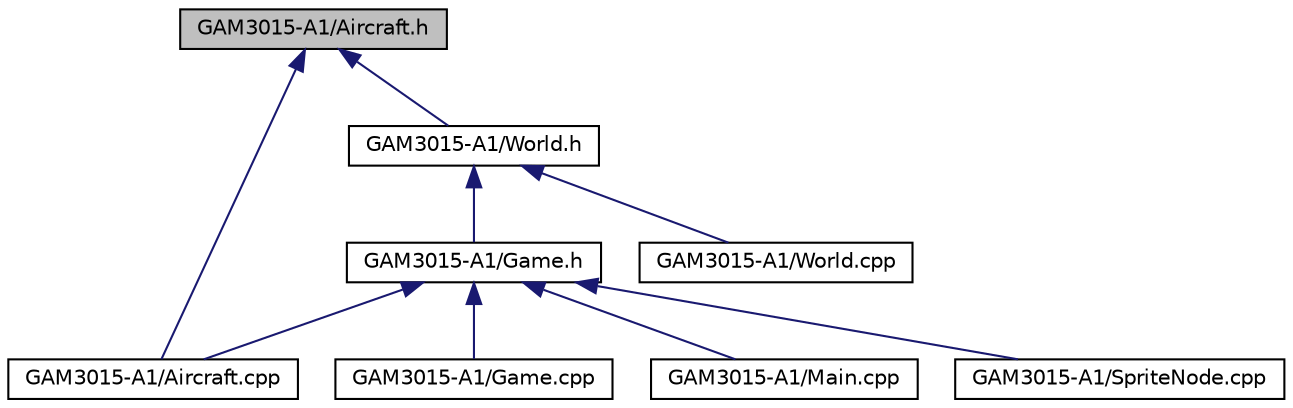 digraph "GAM3015-A1/Aircraft.h"
{
 // LATEX_PDF_SIZE
  edge [fontname="Helvetica",fontsize="10",labelfontname="Helvetica",labelfontsize="10"];
  node [fontname="Helvetica",fontsize="10",shape=record];
  Node1 [label="GAM3015-A1/Aircraft.h",height=0.2,width=0.4,color="black", fillcolor="grey75", style="filled", fontcolor="black",tooltip=" "];
  Node1 -> Node2 [dir="back",color="midnightblue",fontsize="10",style="solid"];
  Node2 [label="GAM3015-A1/Aircraft.cpp",height=0.2,width=0.4,color="black", fillcolor="white", style="filled",URL="$_aircraft_8cpp.html",tooltip=" "];
  Node1 -> Node3 [dir="back",color="midnightblue",fontsize="10",style="solid"];
  Node3 [label="GAM3015-A1/World.h",height=0.2,width=0.4,color="black", fillcolor="white", style="filled",URL="$_world_8h.html",tooltip=" "];
  Node3 -> Node4 [dir="back",color="midnightblue",fontsize="10",style="solid"];
  Node4 [label="GAM3015-A1/Game.h",height=0.2,width=0.4,color="black", fillcolor="white", style="filled",URL="$_game_8h.html",tooltip=" "];
  Node4 -> Node2 [dir="back",color="midnightblue",fontsize="10",style="solid"];
  Node4 -> Node5 [dir="back",color="midnightblue",fontsize="10",style="solid"];
  Node5 [label="GAM3015-A1/Game.cpp",height=0.2,width=0.4,color="black", fillcolor="white", style="filled",URL="$_game_8cpp.html",tooltip=" "];
  Node4 -> Node6 [dir="back",color="midnightblue",fontsize="10",style="solid"];
  Node6 [label="GAM3015-A1/Main.cpp",height=0.2,width=0.4,color="black", fillcolor="white", style="filled",URL="$_main_8cpp.html",tooltip=" "];
  Node4 -> Node7 [dir="back",color="midnightblue",fontsize="10",style="solid"];
  Node7 [label="GAM3015-A1/SpriteNode.cpp",height=0.2,width=0.4,color="black", fillcolor="white", style="filled",URL="$_sprite_node_8cpp.html",tooltip=" "];
  Node3 -> Node8 [dir="back",color="midnightblue",fontsize="10",style="solid"];
  Node8 [label="GAM3015-A1/World.cpp",height=0.2,width=0.4,color="black", fillcolor="white", style="filled",URL="$_world_8cpp.html",tooltip=" "];
}

